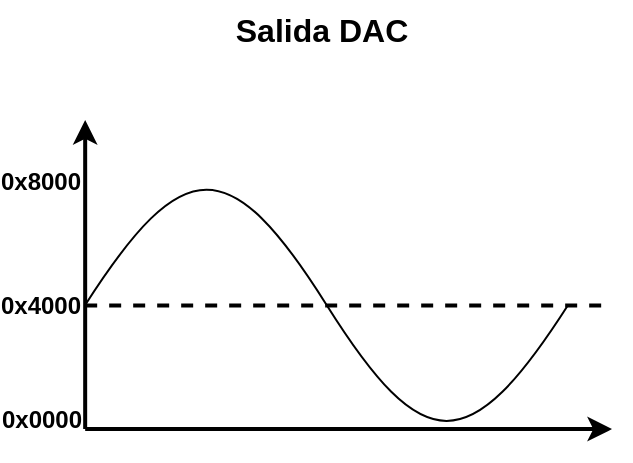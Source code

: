 <mxfile version="13.7.6" type="github">
  <diagram id="0VFvLtj6nHnEVhGMtKS4" name="Page-1">
    <mxGraphModel dx="868" dy="401" grid="1" gridSize="10" guides="1" tooltips="1" connect="1" arrows="1" fold="1" page="1" pageScale="1" pageWidth="827" pageHeight="1169" math="0" shadow="0">
      <root>
        <mxCell id="0" />
        <mxCell id="1" parent="0" />
        <mxCell id="Df4NdywLuewB3CAYBun--18" value="" style="group" parent="1" vertex="1" connectable="0">
          <mxGeometry x="190" y="150" width="300" height="170" as="geometry" />
        </mxCell>
        <mxCell id="Df4NdywLuewB3CAYBun--19" value="" style="endArrow=classic;html=1;strokeWidth=2;" parent="Df4NdywLuewB3CAYBun--18" edge="1">
          <mxGeometry width="50" height="50" relative="1" as="geometry">
            <mxPoint x="36.585" y="154.545" as="sourcePoint" />
            <mxPoint x="36.585" as="targetPoint" />
          </mxGeometry>
        </mxCell>
        <mxCell id="Df4NdywLuewB3CAYBun--20" value="" style="endArrow=classic;html=1;strokeWidth=2;" parent="Df4NdywLuewB3CAYBun--18" edge="1">
          <mxGeometry width="50" height="50" relative="1" as="geometry">
            <mxPoint x="36.585" y="154.545" as="sourcePoint" />
            <mxPoint x="300" y="154.545" as="targetPoint" />
          </mxGeometry>
        </mxCell>
        <mxCell id="Df4NdywLuewB3CAYBun--21" value="" style="pointerEvents=1;verticalLabelPosition=bottom;shadow=0;dashed=0;align=center;html=1;verticalAlign=top;shape=mxgraph.electrical.waveforms.sine_wave;" parent="Df4NdywLuewB3CAYBun--18" vertex="1">
          <mxGeometry x="36.585" y="15.455" width="241.463" height="154.545" as="geometry" />
        </mxCell>
        <mxCell id="Df4NdywLuewB3CAYBun--22" value="&lt;b&gt;0x8000&lt;/b&gt;" style="text;html=1;strokeColor=none;fillColor=none;align=center;verticalAlign=middle;whiteSpace=wrap;rounded=0;" parent="Df4NdywLuewB3CAYBun--18" vertex="1">
          <mxGeometry y="23.182" width="29.268" height="15.455" as="geometry" />
        </mxCell>
        <mxCell id="Df4NdywLuewB3CAYBun--23" value="&lt;b&gt;0x4000&lt;/b&gt;" style="text;html=1;strokeColor=none;fillColor=none;align=center;verticalAlign=middle;whiteSpace=wrap;rounded=0;" parent="Df4NdywLuewB3CAYBun--18" vertex="1">
          <mxGeometry y="85" width="29.268" height="15.455" as="geometry" />
        </mxCell>
        <mxCell id="Df4NdywLuewB3CAYBun--25" value="" style="endArrow=none;dashed=1;html=1;strokeWidth=2;" parent="Df4NdywLuewB3CAYBun--18" edge="1">
          <mxGeometry width="50" height="50" relative="1" as="geometry">
            <mxPoint x="36.585" y="92.727" as="sourcePoint" />
            <mxPoint x="300" y="92.727" as="targetPoint" />
          </mxGeometry>
        </mxCell>
        <mxCell id="WGU2mC-5vuNAZTJo-68B-1" value="&lt;b&gt;0x0000&lt;/b&gt;" style="text;html=1;strokeColor=none;fillColor=none;align=center;verticalAlign=middle;whiteSpace=wrap;rounded=0;" parent="Df4NdywLuewB3CAYBun--18" vertex="1">
          <mxGeometry x="-5.37" y="140" width="40" height="20" as="geometry" />
        </mxCell>
        <mxCell id="Df4NdywLuewB3CAYBun--26" value="&lt;font style=&quot;font-size: 16px&quot;&gt;&lt;b&gt;Salida DAC&lt;/b&gt;&lt;/font&gt;" style="text;html=1;strokeColor=none;fillColor=none;align=center;verticalAlign=middle;whiteSpace=wrap;rounded=0;" parent="1" vertex="1">
          <mxGeometry x="300" y="90" width="90" height="30" as="geometry" />
        </mxCell>
      </root>
    </mxGraphModel>
  </diagram>
</mxfile>
